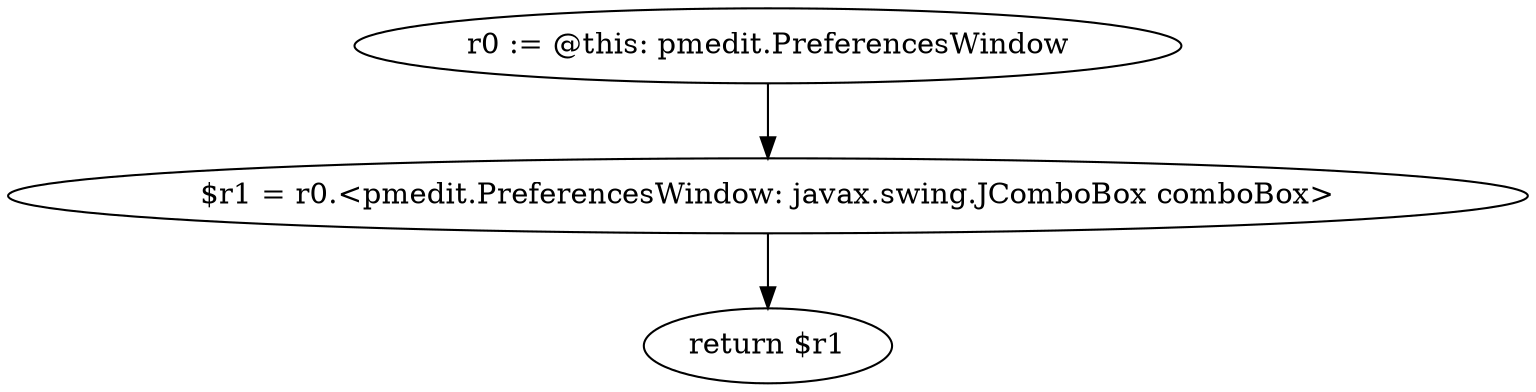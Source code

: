 digraph "unitGraph" {
    "r0 := @this: pmedit.PreferencesWindow"
    "$r1 = r0.<pmedit.PreferencesWindow: javax.swing.JComboBox comboBox>"
    "return $r1"
    "r0 := @this: pmedit.PreferencesWindow"->"$r1 = r0.<pmedit.PreferencesWindow: javax.swing.JComboBox comboBox>";
    "$r1 = r0.<pmedit.PreferencesWindow: javax.swing.JComboBox comboBox>"->"return $r1";
}
